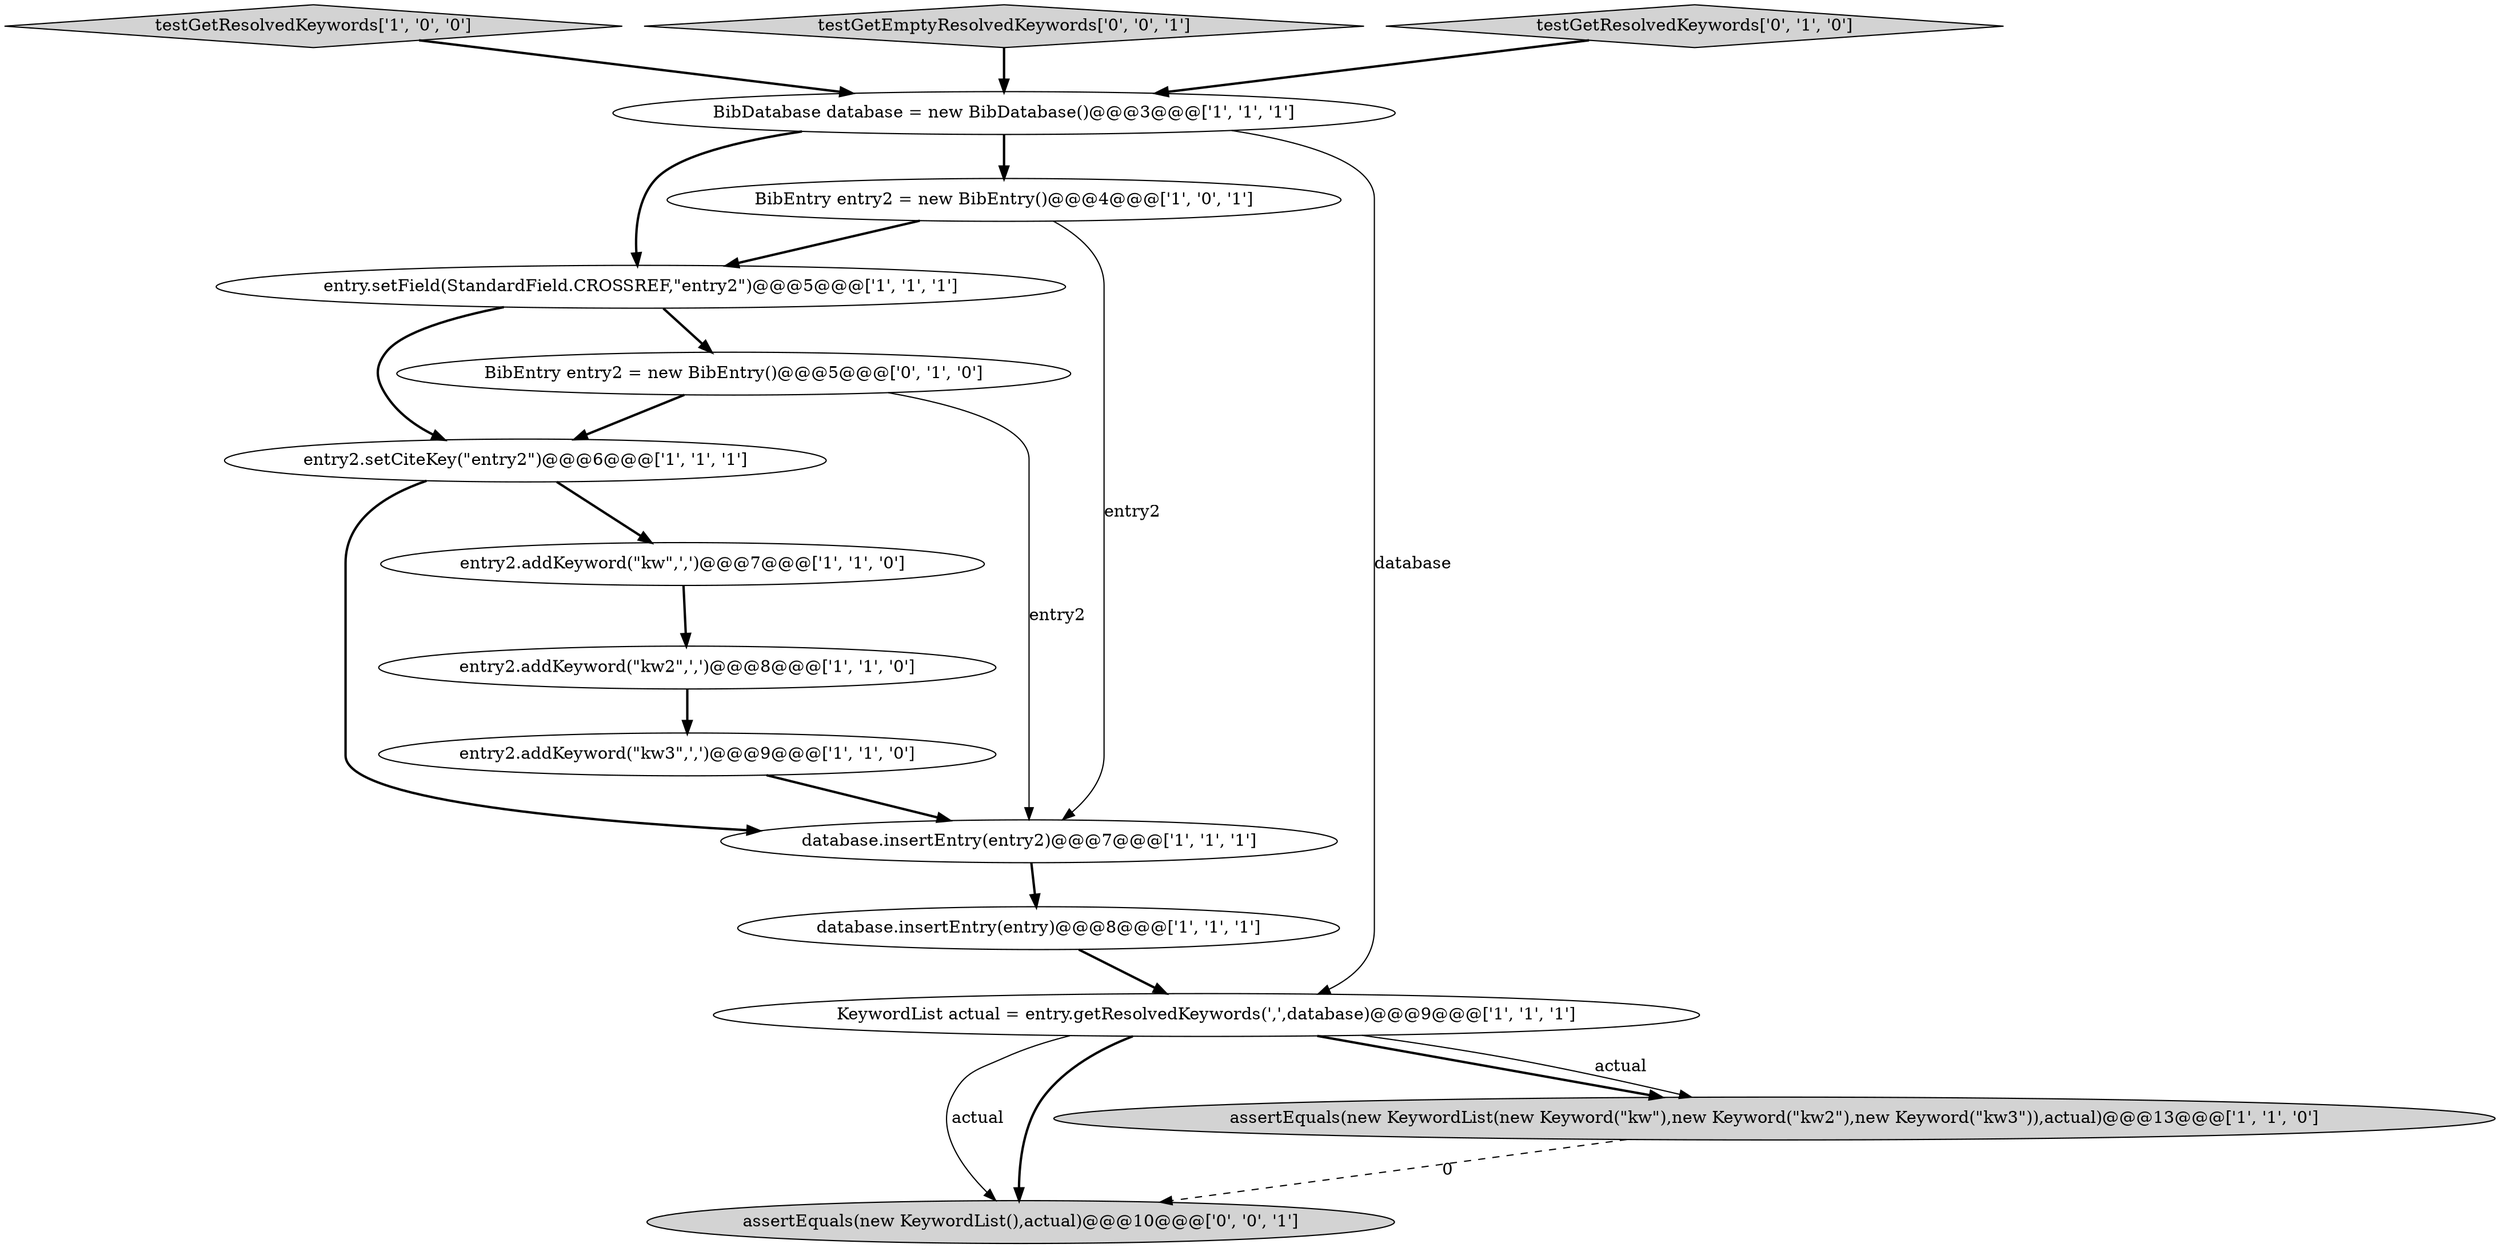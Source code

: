 digraph {
0 [style = filled, label = "entry.setField(StandardField.CROSSREF,\"entry2\")@@@5@@@['1', '1', '1']", fillcolor = white, shape = ellipse image = "AAA0AAABBB1BBB"];
3 [style = filled, label = "BibEntry entry2 = new BibEntry()@@@4@@@['1', '0', '1']", fillcolor = white, shape = ellipse image = "AAA0AAABBB1BBB"];
8 [style = filled, label = "testGetResolvedKeywords['1', '0', '0']", fillcolor = lightgray, shape = diamond image = "AAA0AAABBB1BBB"];
14 [style = filled, label = "testGetEmptyResolvedKeywords['0', '0', '1']", fillcolor = lightgray, shape = diamond image = "AAA0AAABBB3BBB"];
5 [style = filled, label = "KeywordList actual = entry.getResolvedKeywords(',',database)@@@9@@@['1', '1', '1']", fillcolor = white, shape = ellipse image = "AAA0AAABBB1BBB"];
11 [style = filled, label = "database.insertEntry(entry2)@@@7@@@['1', '1', '1']", fillcolor = white, shape = ellipse image = "AAA0AAABBB1BBB"];
15 [style = filled, label = "assertEquals(new KeywordList(),actual)@@@10@@@['0', '0', '1']", fillcolor = lightgray, shape = ellipse image = "AAA0AAABBB3BBB"];
4 [style = filled, label = "entry2.addKeyword(\"kw\",',')@@@7@@@['1', '1', '0']", fillcolor = white, shape = ellipse image = "AAA0AAABBB1BBB"];
6 [style = filled, label = "entry2.addKeyword(\"kw3\",',')@@@9@@@['1', '1', '0']", fillcolor = white, shape = ellipse image = "AAA0AAABBB1BBB"];
10 [style = filled, label = "entry2.setCiteKey(\"entry2\")@@@6@@@['1', '1', '1']", fillcolor = white, shape = ellipse image = "AAA0AAABBB1BBB"];
2 [style = filled, label = "BibDatabase database = new BibDatabase()@@@3@@@['1', '1', '1']", fillcolor = white, shape = ellipse image = "AAA0AAABBB1BBB"];
7 [style = filled, label = "database.insertEntry(entry)@@@8@@@['1', '1', '1']", fillcolor = white, shape = ellipse image = "AAA0AAABBB1BBB"];
12 [style = filled, label = "BibEntry entry2 = new BibEntry()@@@5@@@['0', '1', '0']", fillcolor = white, shape = ellipse image = "AAA1AAABBB2BBB"];
1 [style = filled, label = "entry2.addKeyword(\"kw2\",',')@@@8@@@['1', '1', '0']", fillcolor = white, shape = ellipse image = "AAA0AAABBB1BBB"];
13 [style = filled, label = "testGetResolvedKeywords['0', '1', '0']", fillcolor = lightgray, shape = diamond image = "AAA0AAABBB2BBB"];
9 [style = filled, label = "assertEquals(new KeywordList(new Keyword(\"kw\"),new Keyword(\"kw2\"),new Keyword(\"kw3\")),actual)@@@13@@@['1', '1', '0']", fillcolor = lightgray, shape = ellipse image = "AAA0AAABBB1BBB"];
6->11 [style = bold, label=""];
10->11 [style = bold, label=""];
5->9 [style = bold, label=""];
2->5 [style = solid, label="database"];
1->6 [style = bold, label=""];
5->9 [style = solid, label="actual"];
4->1 [style = bold, label=""];
11->7 [style = bold, label=""];
2->3 [style = bold, label=""];
0->10 [style = bold, label=""];
12->10 [style = bold, label=""];
8->2 [style = bold, label=""];
3->11 [style = solid, label="entry2"];
0->12 [style = bold, label=""];
10->4 [style = bold, label=""];
3->0 [style = bold, label=""];
9->15 [style = dashed, label="0"];
12->11 [style = solid, label="entry2"];
7->5 [style = bold, label=""];
14->2 [style = bold, label=""];
2->0 [style = bold, label=""];
13->2 [style = bold, label=""];
5->15 [style = solid, label="actual"];
5->15 [style = bold, label=""];
}
